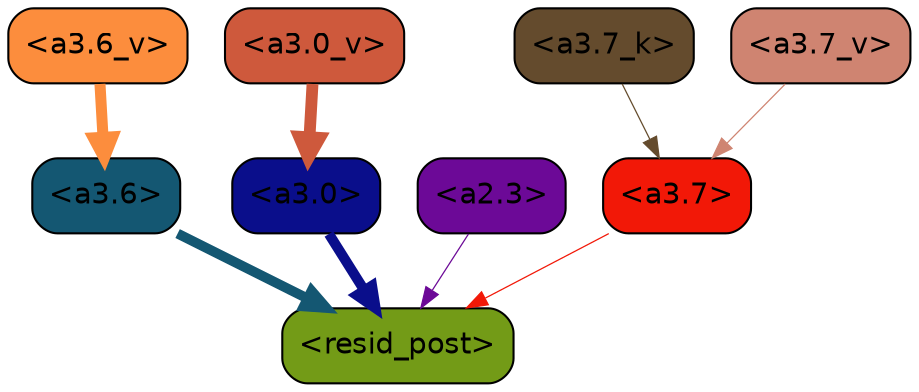 strict digraph "" {
	graph [bgcolor=transparent,
		layout=dot,
		overlap=false,
		splines=true
	];
	"<a3.7>"	[color=black,
		fillcolor="#f21807",
		fontname=Helvetica,
		shape=box,
		style="filled, rounded"];
	"<resid_post>"	[color=black,
		fillcolor="#739b17",
		fontname=Helvetica,
		shape=box,
		style="filled, rounded"];
	"<a3.7>" -> "<resid_post>"	[color="#f21807",
		penwidth=0.6];
	"<a3.6>"	[color=black,
		fillcolor="#145772",
		fontname=Helvetica,
		shape=box,
		style="filled, rounded"];
	"<a3.6>" -> "<resid_post>"	[color="#145772",
		penwidth=4.7534414529800415];
	"<a3.0>"	[color=black,
		fillcolor="#0a0e8b",
		fontname=Helvetica,
		shape=box,
		style="filled, rounded"];
	"<a3.0>" -> "<resid_post>"	[color="#0a0e8b",
		penwidth=4.898576855659485];
	"<a2.3>"	[color=black,
		fillcolor="#6c0997",
		fontname=Helvetica,
		shape=box,
		style="filled, rounded"];
	"<a2.3>" -> "<resid_post>"	[color="#6c0997",
		penwidth=0.6];
	"<a3.7_k>"	[color=black,
		fillcolor="#644b2d",
		fontname=Helvetica,
		shape=box,
		style="filled, rounded"];
	"<a3.7_k>" -> "<a3.7>"	[color="#644b2d",
		penwidth=0.6];
	"<a3.7_v>"	[color=black,
		fillcolor="#cf8471",
		fontname=Helvetica,
		shape=box,
		style="filled, rounded"];
	"<a3.7_v>" -> "<a3.7>"	[color="#cf8471",
		penwidth=0.6];
	"<a3.6_v>"	[color=black,
		fillcolor="#fc8d3d",
		fontname=Helvetica,
		shape=box,
		style="filled, rounded"];
	"<a3.6_v>" -> "<a3.6>"	[color="#fc8d3d",
		penwidth=5.297133803367615];
	"<a3.0_v>"	[color=black,
		fillcolor="#ce593c",
		fontname=Helvetica,
		shape=box,
		style="filled, rounded"];
	"<a3.0_v>" -> "<a3.0>"	[color="#ce593c",
		penwidth=5.680712580680847];
}
